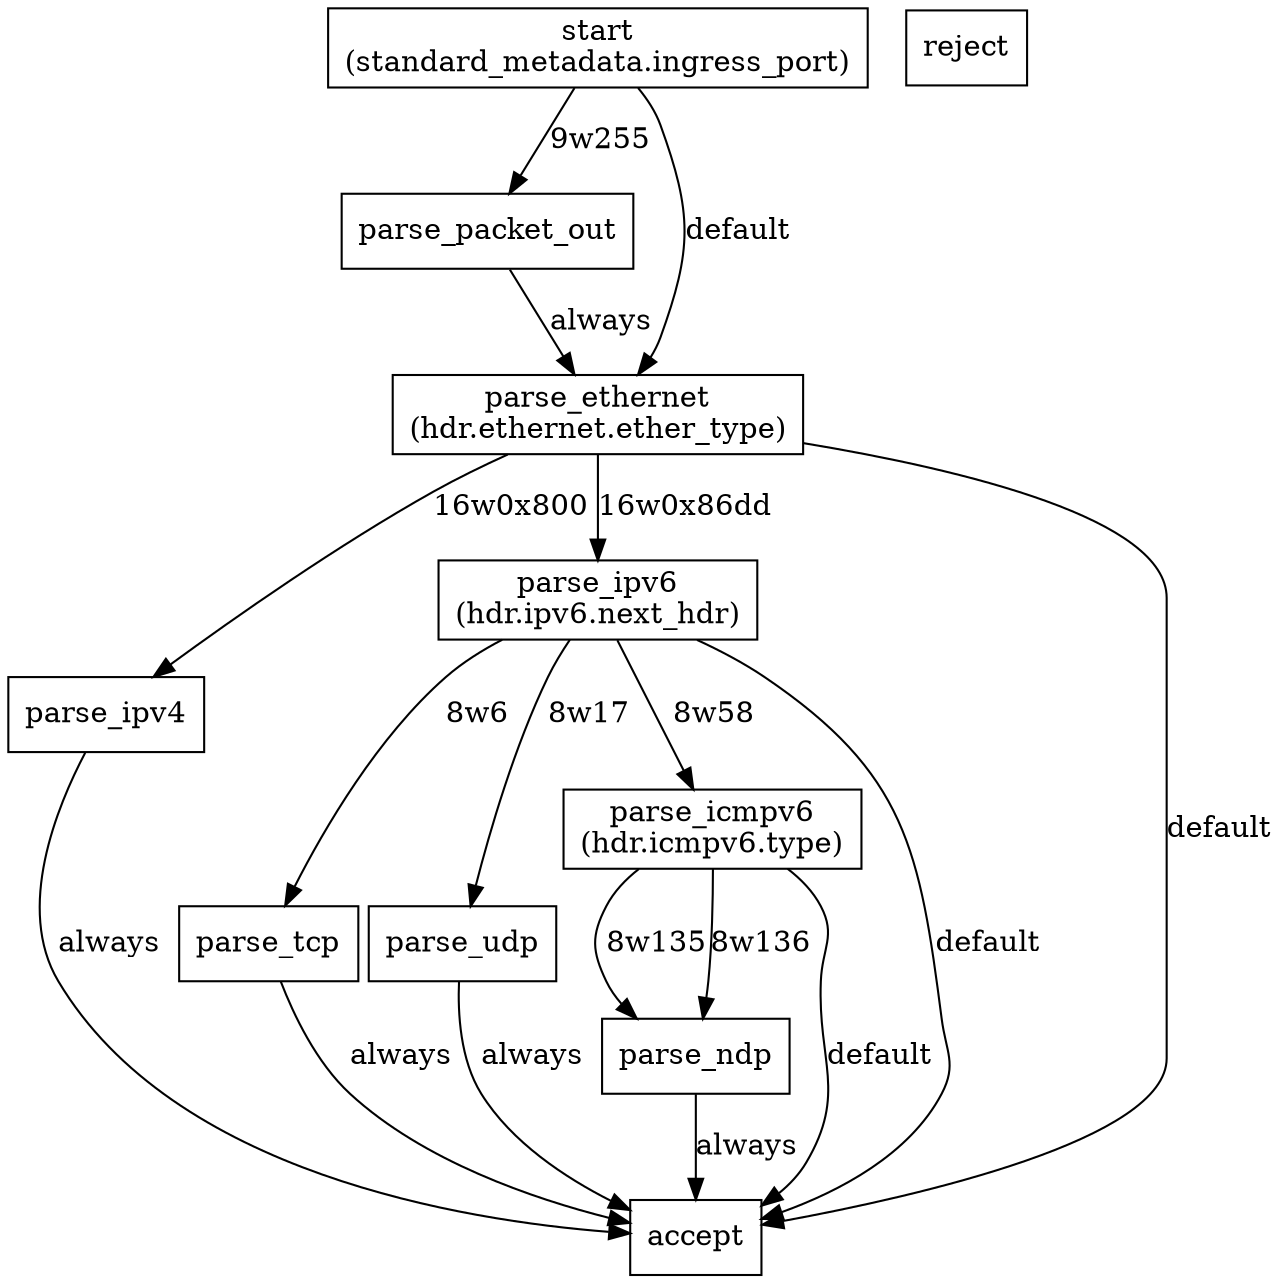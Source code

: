 digraph ParserImpl{
start [shape=rectangle,label="start
(standard_metadata.ingress_port)"]
parse_packet_out [shape=rectangle,label="parse_packet_out"]
parse_ethernet [shape=rectangle,label="parse_ethernet
(hdr.ethernet.ether_type)"]
parse_ipv4 [shape=rectangle,label="parse_ipv4"]
parse_ipv6 [shape=rectangle,label="parse_ipv6
(hdr.ipv6.next_hdr)"]
parse_tcp [shape=rectangle,label="parse_tcp"]
parse_udp [shape=rectangle,label="parse_udp"]
parse_icmpv6 [shape=rectangle,label="parse_icmpv6
(hdr.icmpv6.type)"]
parse_ndp [shape=rectangle,label="parse_ndp"]
accept [shape=rectangle,label="accept"]
reject [shape=rectangle,label="reject"]
start -> parse_packet_out [label="9w255"]
start -> parse_ethernet [label="default"]
parse_packet_out -> parse_ethernet [label="always"]
parse_ethernet -> parse_ipv6 [label="16w0x86dd"]
parse_ethernet -> parse_ipv4 [label="16w0x800"]
parse_ethernet -> accept [label="default"]
parse_ipv4 -> accept [label="always"]
parse_ipv6 -> parse_tcp [label="8w6"]
parse_ipv6 -> parse_udp [label="8w17"]
parse_ipv6 -> parse_icmpv6 [label="8w58"]
parse_ipv6 -> accept [label="default"]
parse_tcp -> accept [label="always"]
parse_udp -> accept [label="always"]
parse_icmpv6 -> parse_ndp [label="8w135"]
parse_icmpv6 -> parse_ndp [label="8w136"]
parse_icmpv6 -> accept [label="default"]
parse_ndp -> accept [label="always"]
}
